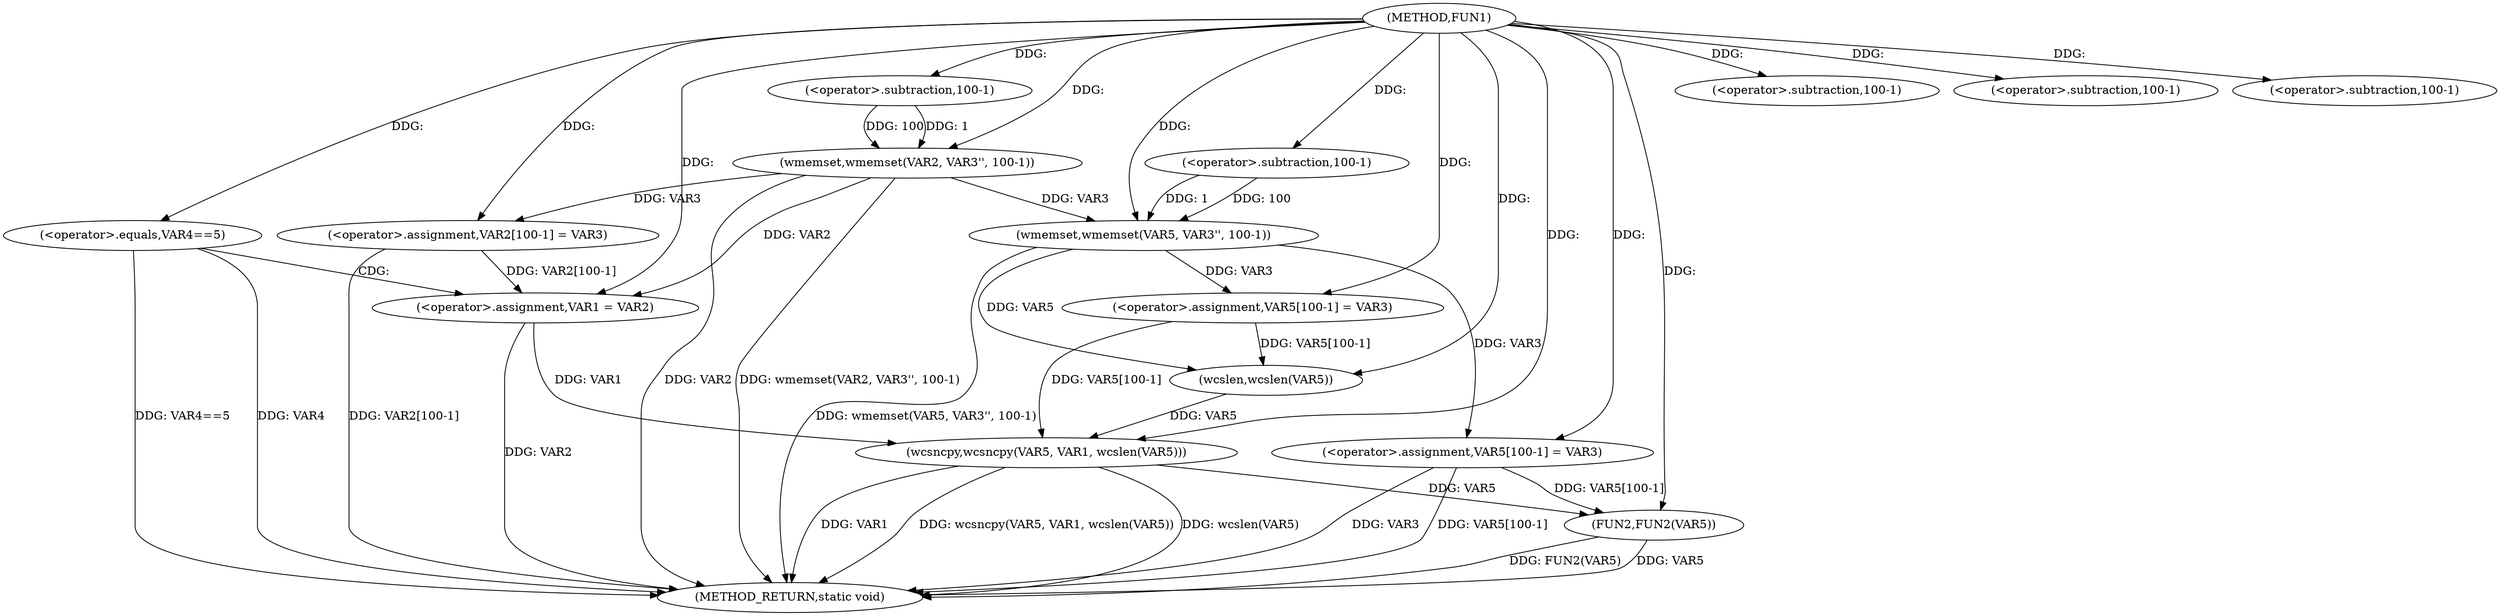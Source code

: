 digraph FUN1 {  
"1000100" [label = "(METHOD,FUN1)" ]
"1000154" [label = "(METHOD_RETURN,static void)" ]
"1000104" [label = "(wmemset,wmemset(VAR2, VAR3'', 100-1))" ]
"1000107" [label = "(<operator>.subtraction,100-1)" ]
"1000110" [label = "(<operator>.assignment,VAR2[100-1] = VAR3)" ]
"1000113" [label = "(<operator>.subtraction,100-1)" ]
"1000118" [label = "(<operator>.equals,VAR4==5)" ]
"1000122" [label = "(<operator>.assignment,VAR1 = VAR2)" ]
"1000127" [label = "(wmemset,wmemset(VAR5, VAR3'', 100-1))" ]
"1000130" [label = "(<operator>.subtraction,100-1)" ]
"1000133" [label = "(<operator>.assignment,VAR5[100-1] = VAR3)" ]
"1000136" [label = "(<operator>.subtraction,100-1)" ]
"1000140" [label = "(wcsncpy,wcsncpy(VAR5, VAR1, wcslen(VAR5)))" ]
"1000143" [label = "(wcslen,wcslen(VAR5))" ]
"1000145" [label = "(<operator>.assignment,VAR5[100-1] = VAR3)" ]
"1000148" [label = "(<operator>.subtraction,100-1)" ]
"1000152" [label = "(FUN2,FUN2(VAR5))" ]
  "1000140" -> "1000154"  [ label = "DDG: VAR1"] 
  "1000145" -> "1000154"  [ label = "DDG: VAR3"] 
  "1000104" -> "1000154"  [ label = "DDG: wmemset(VAR2, VAR3'', 100-1)"] 
  "1000104" -> "1000154"  [ label = "DDG: VAR2"] 
  "1000118" -> "1000154"  [ label = "DDG: VAR4==5"] 
  "1000118" -> "1000154"  [ label = "DDG: VAR4"] 
  "1000145" -> "1000154"  [ label = "DDG: VAR5[100-1]"] 
  "1000110" -> "1000154"  [ label = "DDG: VAR2[100-1]"] 
  "1000122" -> "1000154"  [ label = "DDG: VAR2"] 
  "1000140" -> "1000154"  [ label = "DDG: wcsncpy(VAR5, VAR1, wcslen(VAR5))"] 
  "1000152" -> "1000154"  [ label = "DDG: FUN2(VAR5)"] 
  "1000127" -> "1000154"  [ label = "DDG: wmemset(VAR5, VAR3'', 100-1)"] 
  "1000152" -> "1000154"  [ label = "DDG: VAR5"] 
  "1000140" -> "1000154"  [ label = "DDG: wcslen(VAR5)"] 
  "1000100" -> "1000104"  [ label = "DDG: "] 
  "1000107" -> "1000104"  [ label = "DDG: 100"] 
  "1000107" -> "1000104"  [ label = "DDG: 1"] 
  "1000100" -> "1000107"  [ label = "DDG: "] 
  "1000104" -> "1000110"  [ label = "DDG: VAR3"] 
  "1000100" -> "1000110"  [ label = "DDG: "] 
  "1000100" -> "1000113"  [ label = "DDG: "] 
  "1000100" -> "1000118"  [ label = "DDG: "] 
  "1000104" -> "1000122"  [ label = "DDG: VAR2"] 
  "1000110" -> "1000122"  [ label = "DDG: VAR2[100-1]"] 
  "1000100" -> "1000122"  [ label = "DDG: "] 
  "1000100" -> "1000127"  [ label = "DDG: "] 
  "1000104" -> "1000127"  [ label = "DDG: VAR3"] 
  "1000130" -> "1000127"  [ label = "DDG: 100"] 
  "1000130" -> "1000127"  [ label = "DDG: 1"] 
  "1000100" -> "1000130"  [ label = "DDG: "] 
  "1000127" -> "1000133"  [ label = "DDG: VAR3"] 
  "1000100" -> "1000133"  [ label = "DDG: "] 
  "1000100" -> "1000136"  [ label = "DDG: "] 
  "1000143" -> "1000140"  [ label = "DDG: VAR5"] 
  "1000133" -> "1000140"  [ label = "DDG: VAR5[100-1]"] 
  "1000100" -> "1000140"  [ label = "DDG: "] 
  "1000122" -> "1000140"  [ label = "DDG: VAR1"] 
  "1000133" -> "1000143"  [ label = "DDG: VAR5[100-1]"] 
  "1000127" -> "1000143"  [ label = "DDG: VAR5"] 
  "1000100" -> "1000143"  [ label = "DDG: "] 
  "1000100" -> "1000145"  [ label = "DDG: "] 
  "1000127" -> "1000145"  [ label = "DDG: VAR3"] 
  "1000100" -> "1000148"  [ label = "DDG: "] 
  "1000140" -> "1000152"  [ label = "DDG: VAR5"] 
  "1000145" -> "1000152"  [ label = "DDG: VAR5[100-1]"] 
  "1000100" -> "1000152"  [ label = "DDG: "] 
  "1000118" -> "1000122"  [ label = "CDG: "] 
}
